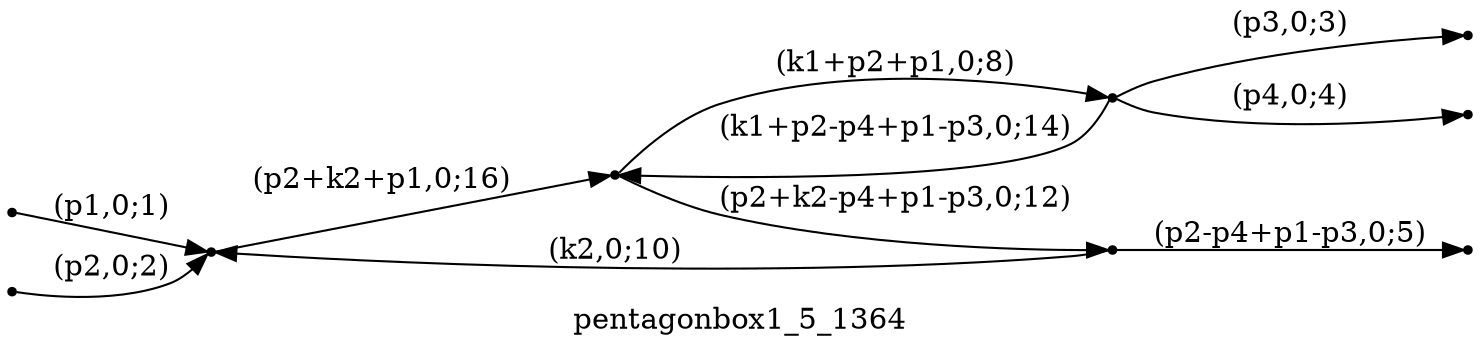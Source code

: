 digraph pentagonbox1_5_1364 {
  label="pentagonbox1_5_1364";
  rankdir="LR";
  subgraph edges {
    -1 -> 4 [label="(p1,0;1)"];
    -2 -> 4 [label="(p2,0;2)"];
    2 -> -3 [label="(p3,0;3)"];
    2 -> -4 [label="(p4,0;4)"];
    1 -> -5 [label="(p2-p4+p1-p3,0;5)"];
    3 -> 2 [label="(k1+p2+p1,0;8)"];
    1 -> 4 [label="(k2,0;10)"];
    3 -> 1 [label="(p2+k2-p4+p1-p3,0;12)"];
    2 -> 3 [label="(k1+p2-p4+p1-p3,0;14)"];
    4 -> 3 [label="(p2+k2+p1,0;16)"];
  }
  subgraph incoming { rank="source"; -1; -2; }
  subgraph outgoing { rank="sink"; -3; -4; -5; }
-5 [shape=point];
-4 [shape=point];
-3 [shape=point];
-2 [shape=point];
-1 [shape=point];
1 [shape=point];
2 [shape=point];
3 [shape=point];
4 [shape=point];
}

